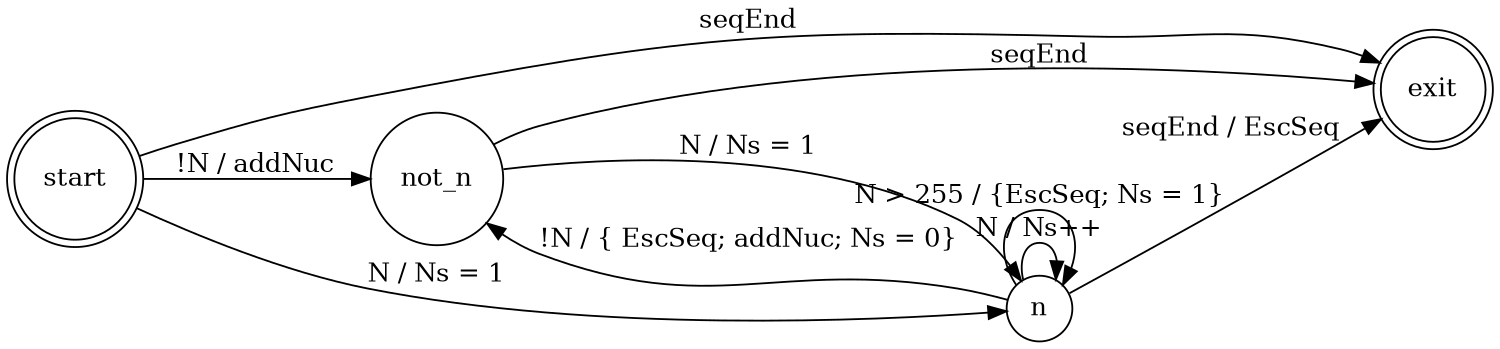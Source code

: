 digraph escape_sequence_fsm {
	rankdir = LR;
	size="10"
	node [shape = doublecircle]; start exit;
	node [shape = circle];
	start -> not_n [ label = "!N / addNuc" ];
	start -> n [label = "N / Ns = 1" ];
	start -> exit [label = "seqEnd"];
	not_n -> n [label = "N / Ns = 1"];
	not_n -> exit [label = "seqEnd"];
	n -> not_n [label = "!N / { EscSeq; addNuc; Ns = 0}"];
	n -> n [label= "N / Ns++"];
	n -> n [label= "N > 255 / {EscSeq; Ns = 1}"];
	n -> exit [label = "seqEnd / EscSeq"];	
}
